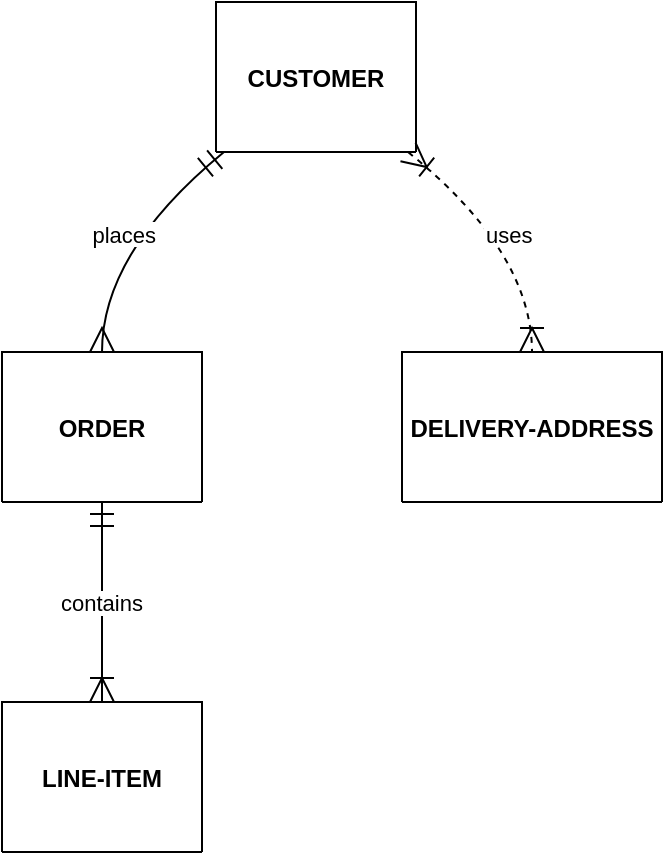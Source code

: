 <mxfile version="24.7.10">
  <diagram name="第 1 页" id="EoNf2m6LalN4lHQ6J84F">
    <mxGraphModel>
      <root>
        <mxCell id="0" />
        <mxCell id="1" parent="0" />
        <mxCell id="2" value="CUSTOMER" style="shape=table;startSize=75;container=1;collapsible=0;childLayout=tableLayout;fixedRows=1;rowLines=1;fontStyle=1;align=center;resizeLast=1;" vertex="1" parent="1">
          <mxGeometry x="127" y="20" width="100" height="75" as="geometry" />
        </mxCell>
        <mxCell id="3" value="ORDER" style="shape=table;startSize=75;container=1;collapsible=0;childLayout=tableLayout;fixedRows=1;rowLines=1;fontStyle=1;align=center;resizeLast=1;" vertex="1" parent="1">
          <mxGeometry x="20" y="195" width="100" height="75" as="geometry" />
        </mxCell>
        <mxCell id="4" value="LINE-ITEM" style="shape=table;startSize=75;container=1;collapsible=0;childLayout=tableLayout;fixedRows=1;rowLines=1;fontStyle=1;align=center;resizeLast=1;" vertex="1" parent="1">
          <mxGeometry x="20" y="370" width="100" height="75" as="geometry" />
        </mxCell>
        <mxCell id="5" value="DELIVERY-ADDRESS" style="shape=table;startSize=75;container=1;collapsible=0;childLayout=tableLayout;fixedRows=1;rowLines=1;fontStyle=1;align=center;resizeLast=1;" vertex="1" parent="1">
          <mxGeometry x="220" y="195" width="130" height="75" as="geometry" />
        </mxCell>
        <mxCell id="6" value="places" style="curved=1;startArrow=ERmandOne;startSize=10;;endArrow=ERmany;endSize=10;;exitX=0.04;exitY=1;entryX=0.5;entryY=0;" edge="1" parent="1" source="2" target="3">
          <mxGeometry relative="1" as="geometry">
            <Array as="points">
              <mxPoint x="70" y="145" />
            </Array>
          </mxGeometry>
        </mxCell>
        <mxCell id="7" value="contains" style="curved=1;startArrow=ERmandOne;startSize=10;;endArrow=ERoneToMany;endSize=10;;exitX=0.5;exitY=1;entryX=0.5;entryY=0;" edge="1" parent="1" source="3" target="4">
          <mxGeometry relative="1" as="geometry">
            <Array as="points" />
          </mxGeometry>
        </mxCell>
        <mxCell id="8" value="uses" style="curved=1;dashed=1;startArrow=ERoneToMany;startSize=10;;endArrow=ERoneToMany;endSize=10;;exitX=0.96;exitY=1;entryX=0.5;entryY=0;" edge="1" parent="1" source="2" target="5">
          <mxGeometry relative="1" as="geometry">
            <Array as="points">
              <mxPoint x="285" y="145" />
            </Array>
          </mxGeometry>
        </mxCell>
      </root>
    </mxGraphModel>
  </diagram>
</mxfile>

